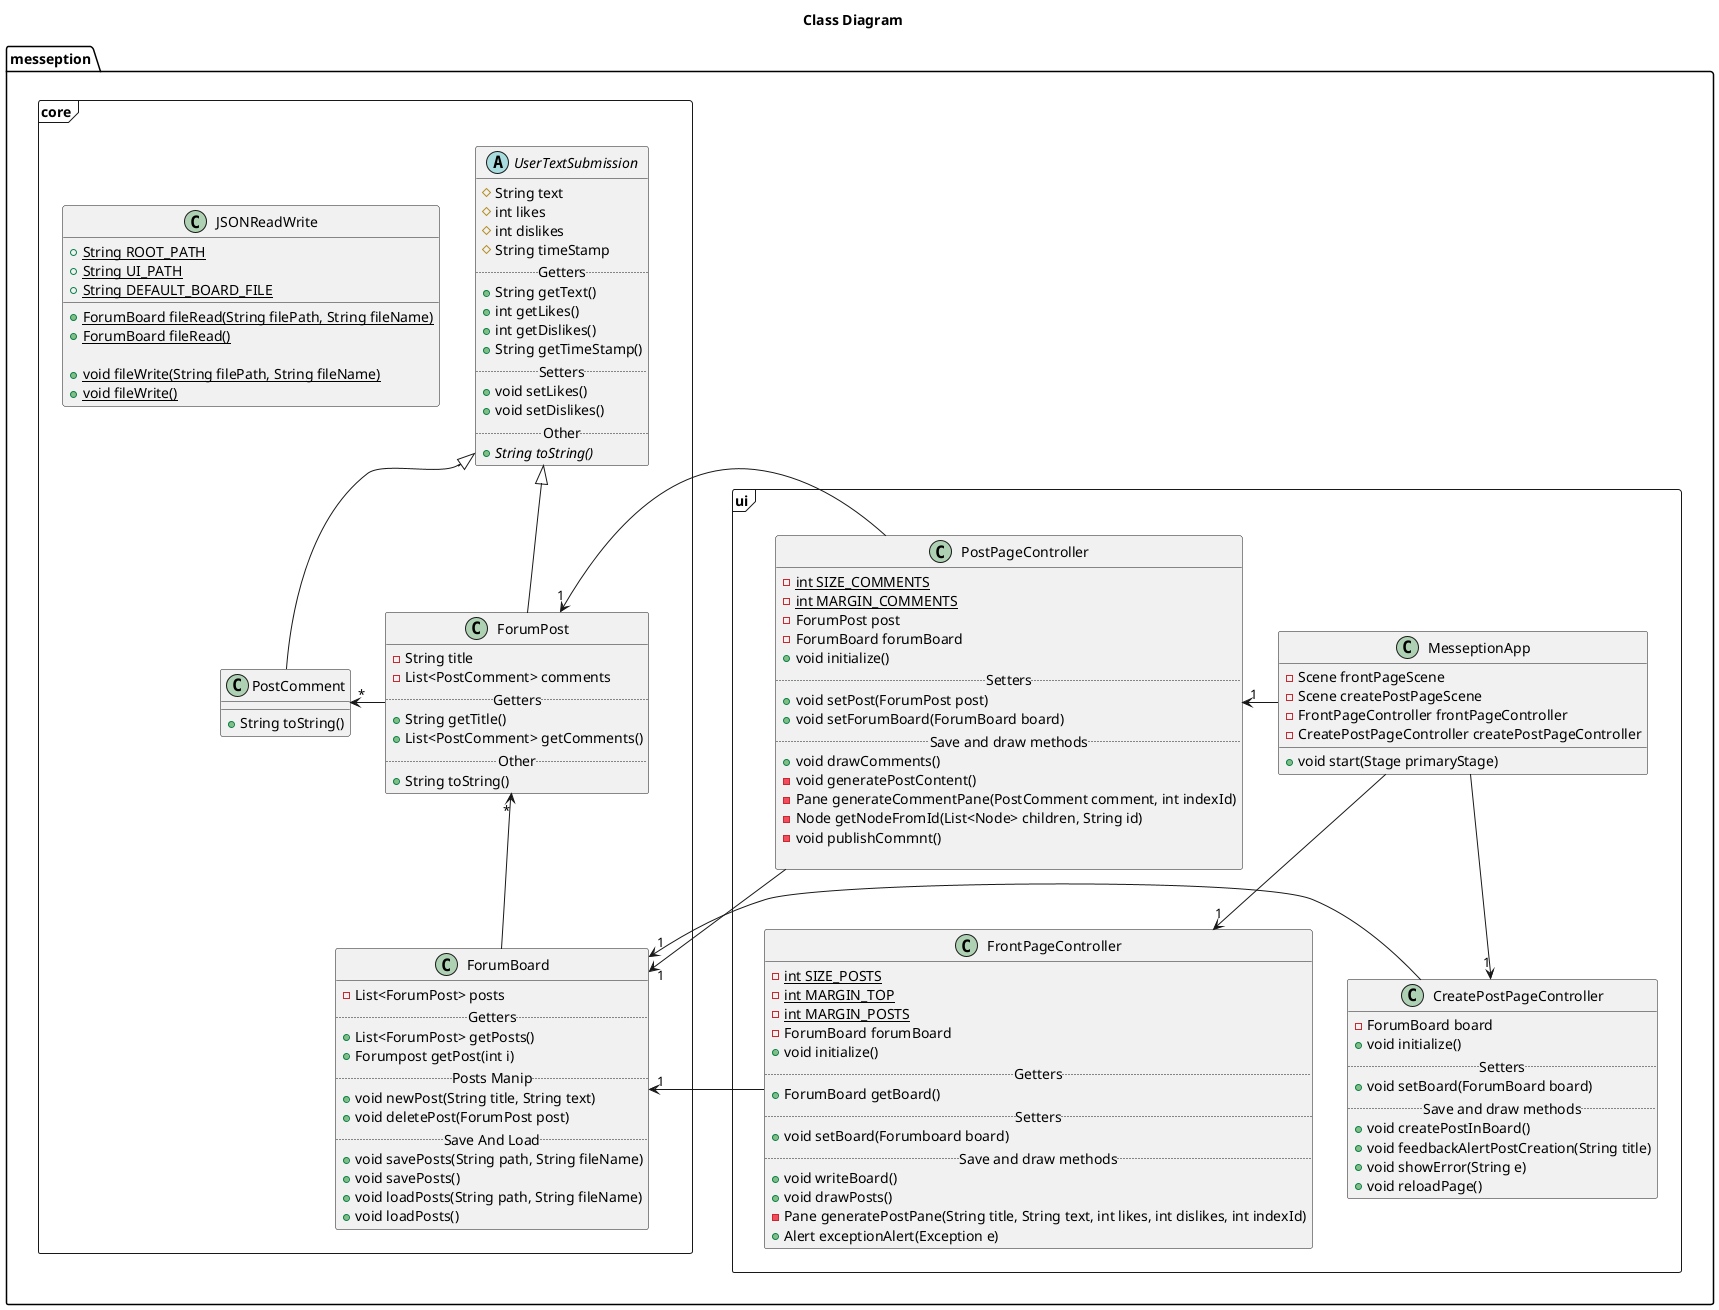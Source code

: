 @startuml

title Class Diagram

package messeption.core <<Frame>> {
    Abstract class UserTextSubmission {
        # String text
        # int likes
        # int dislikes
        # String timeStamp
        .. Getters ..
        + String getText()
        + int getLikes()
        + int getDislikes()
        + String getTimeStamp()
        .. Setters ..
        + void setLikes()
        + void setDislikes()
        ..Other..
        + {abstract} String toString() 
    }
    class ForumBoard {
        - List<ForumPost> posts
        .. Getters ..
        + List<ForumPost> getPosts()
        + Forumpost getPost(int i)
        .. Posts Manip ..
        + void newPost(String title, String text)
        + void deletePost(ForumPost post)
        .. Save And Load ..
        + void savePosts(String path, String fileName)
        + void savePosts()
        + void loadPosts(String path, String fileName)
        + void loadPosts()
    }
    class PostComment extends UserTextSubmission {
        + String toString()
    }
    class ForumPost extends UserTextSubmission {
        - String title
        - List<PostComment> comments
        .. Getters ..
        + String getTitle()
        + List<PostComment> getComments()
        .. Other ..
        + String toString()
    }
    class JSONReadWrite {
        + {static} String ROOT_PATH
        + {static} String UI_PATH
        + {static} String DEFAULT_BOARD_FILE
        
        + {static} ForumBoard fileRead(String filePath, String fileName)
        + {static} ForumBoard fileRead()
        
        + {static} void fileWrite(String filePath, String fileName)
        + {static} void fileWrite()
    }
    
    
    ForumPost -left-> "*" PostComment
    ForumPost "*" <-down- ForumBoard
}

package messeption.ui <<Frame>> {
    class MesseptionApp {
        - Scene frontPageScene
        - Scene createPostPageScene
        - FrontPageController frontPageController
        - CreatePostPageController createPostPageController
        + void start(Stage primaryStage)
    }
    class FrontPageController {
        - {static} int SIZE_POSTS
        - {static} int MARGIN_TOP
        - {static} int MARGIN_POSTS
        - ForumBoard forumBoard
        + void initialize()
        .. Getters ..
        + ForumBoard getBoard()
        .. Setters ..
        + void setBoard(Forumboard board)
        .. Save and draw methods ..
        + void writeBoard()
        + void drawPosts()
        - Pane generatePostPane(String title, String text, int likes, int dislikes, int indexId)
        + Alert exceptionAlert(Exception e)
    }
    class CreatePostPageController {
        - ForumBoard board
        + void initialize()
        ..Setters..
        + void setBoard(ForumBoard board)
        .. Save and draw methods ..
        + void createPostInBoard()
        + void feedbackAlertPostCreation(String title)
        + void showError(String e)
        + void reloadPage()
    }
    class PostPageController {
        - {static} int SIZE_COMMENTS
        - {static} int MARGIN_COMMENTS
        - ForumPost post
        - ForumBoard forumBoard
        + void initialize()
        .. Setters ..
        + void setPost(ForumPost post)
        + void setForumBoard(ForumBoard board)
        .. Save and draw methods ..
        + void drawComments()
        - void generatePostContent()
        - Pane generateCommentPane(PostComment comment, int indexId)
        - Node getNodeFromId(List<Node> children, String id)
        - void publishCommnt()
        
    }
    
    MesseptionApp --> "1" FrontPageController
    MesseptionApp --> "1" CreatePostPageController
    MesseptionApp -left-> "1" PostPageController
    ForumPost "1" <-left- PostPageController
    ForumBoard "1" <-- CreatePostPageController
    ForumBoard "1" <-left- FrontPageController
    ForumBoard "1" <-- PostPageController
}
messeption.core -[hidden]-> messeption.ui
@enduml